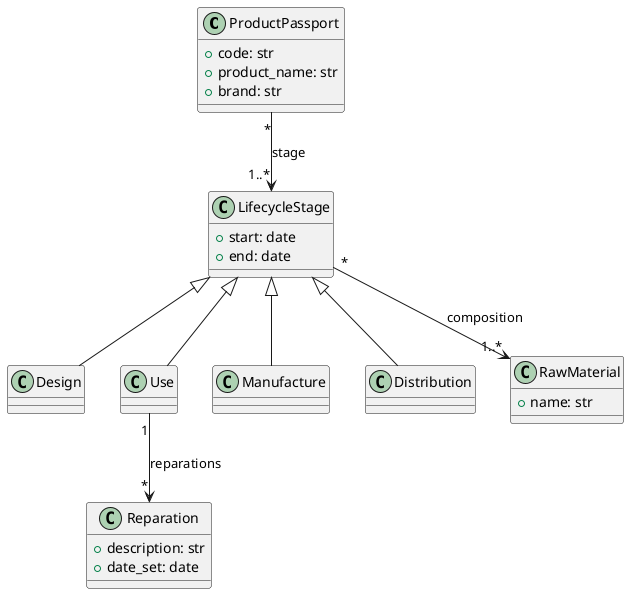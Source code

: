 @startuml
class ProductPassport{
  + code: str
  + product_name: str
  + brand: str
}

class LifecycleStage{
  + start: date
  + end: date 
}

class Design extends LifecycleStage {
}

class Use extends LifecycleStage {
}

class Manufacture extends LifecycleStage {
}

class Distribution extends LifecycleStage {
}

class RawMaterial {
  + name: str
}

class Reparation {
  + description: str
  + date_set: date
}

ProductPassport "*" --> "1..*" LifecycleStage: stage
LifecycleStage "*" --> "1..*" RawMaterial: composition
Use "1" --> "*" Reparation: reparations

@enduml